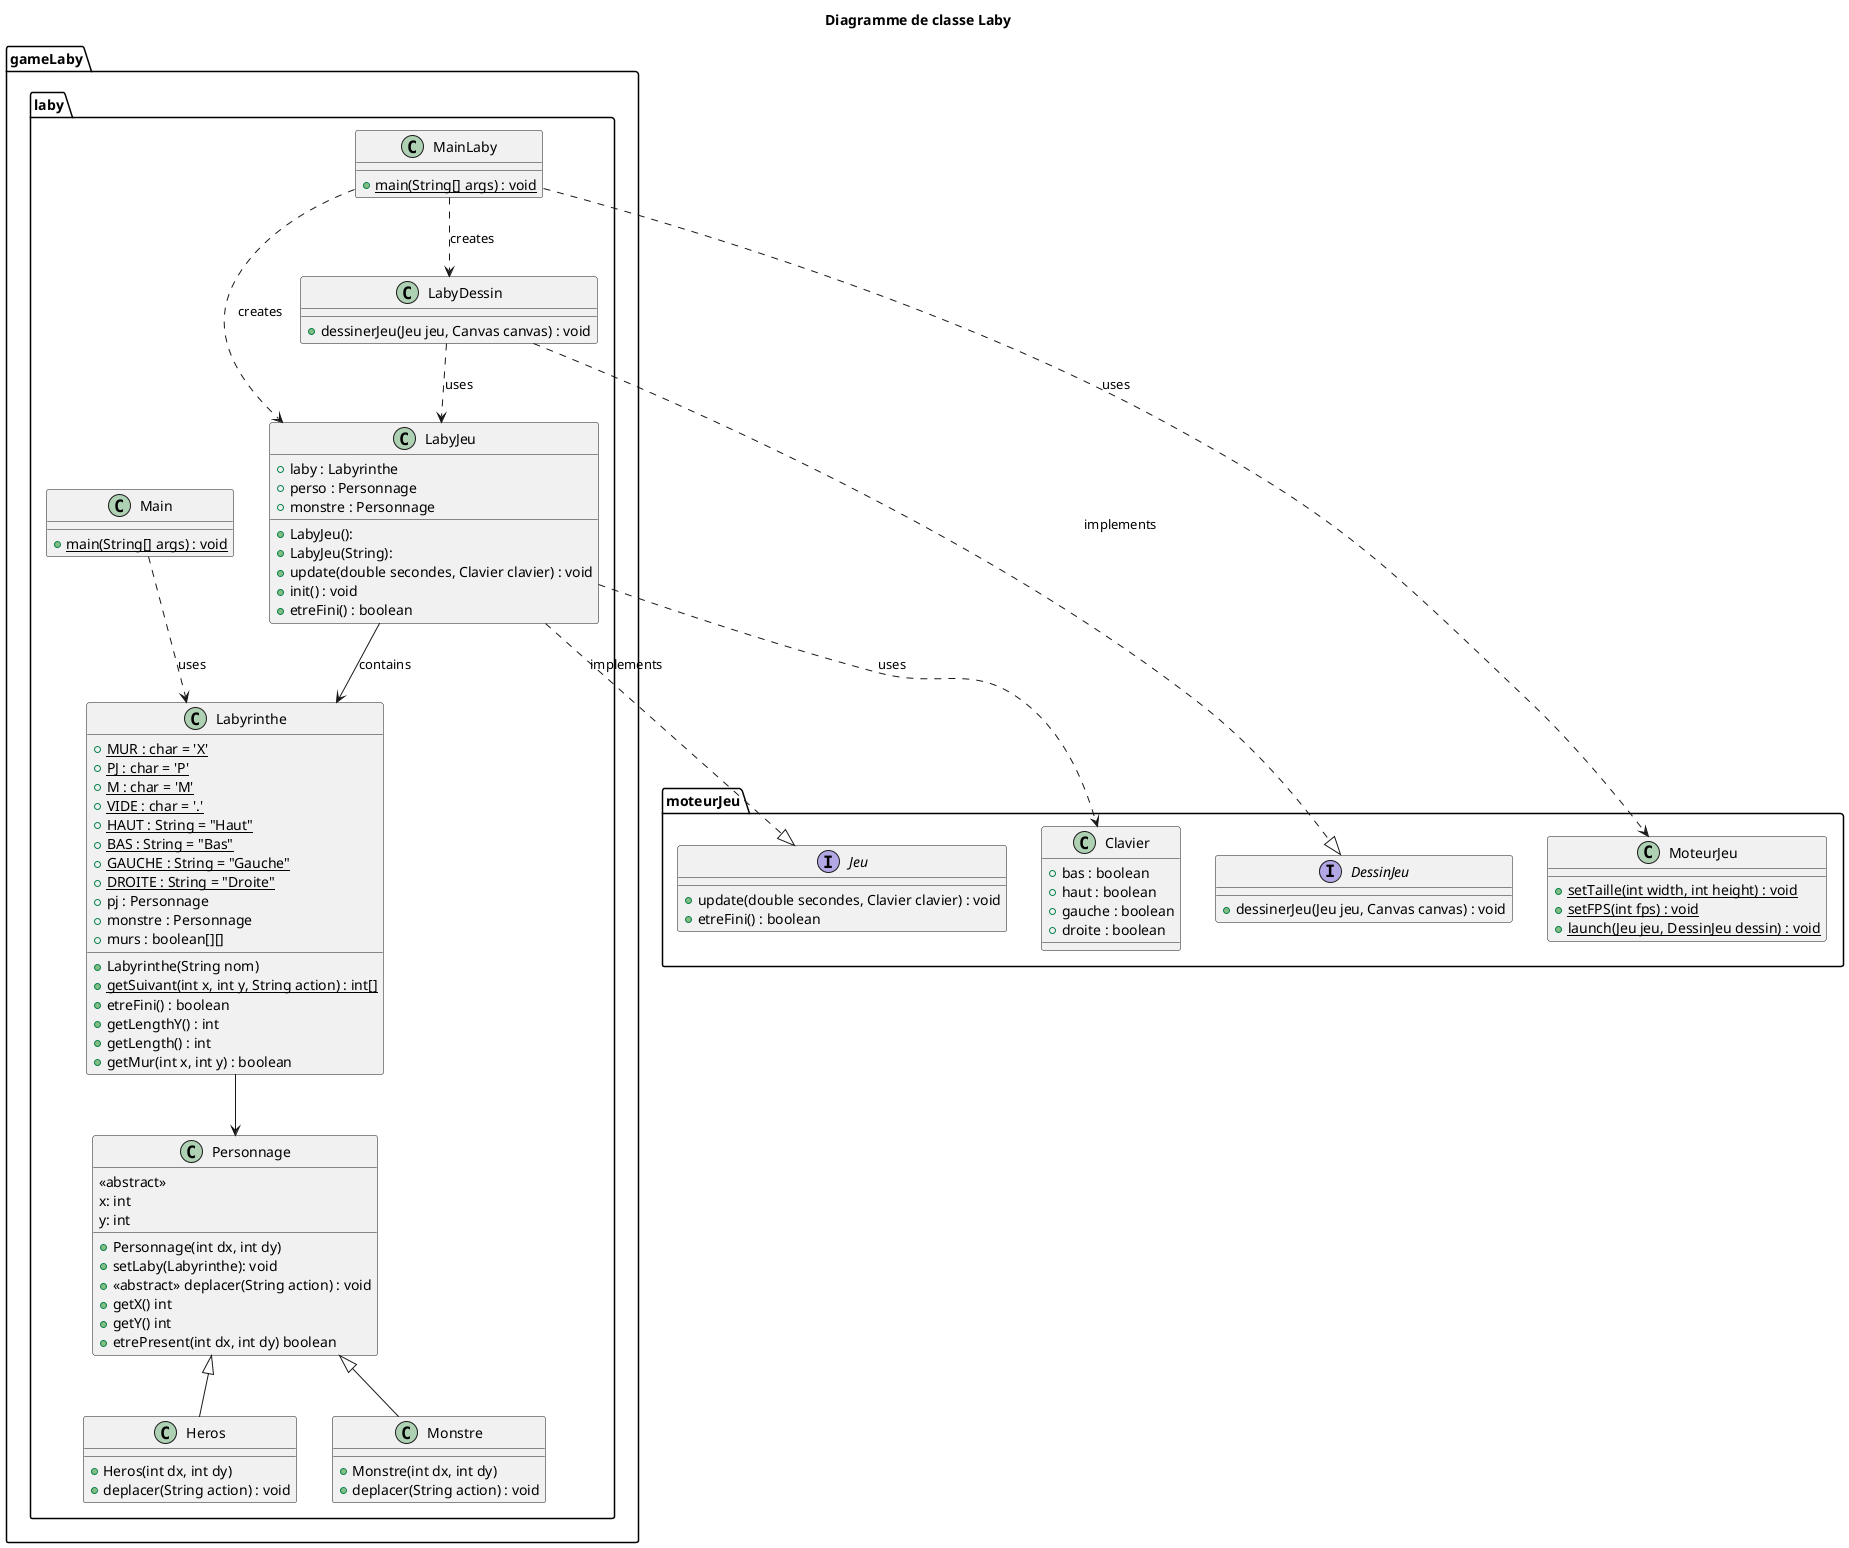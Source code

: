 @startuml

title Diagramme de classe Laby

package "gameLaby.laby" {

    class Main {
        +{static} main(String[] args) : void
    }

    class MainLaby {
        +{static} main(String[] args) : void
    }

    class LabyJeu {
        +laby : Labyrinthe
        +perso : Personnage
        +monstre : Personnage
        +LabyJeu():
        +LabyJeu(String):
        +update(double secondes, Clavier clavier) : void
        +init() : void
        +etreFini() : boolean
    }

    class LabyDessin {
        +dessinerJeu(Jeu jeu, Canvas canvas) : void
    }

    class Labyrinthe {
        +{static} MUR : char = 'X'
        +{static} PJ : char = 'P'
        +{static} M : char = 'M'
        +{static} VIDE : char = '.'
        +{static} HAUT : String = "Haut"
        +{static} BAS : String = "Bas"
        +{static} GAUCHE : String = "Gauche"
        +{static} DROITE : String = "Droite"
        +pj : Personnage
        +monstre : Personnage
        +murs : boolean[][]
        +Labyrinthe(String nom)
        +{static} getSuivant(int x, int y, String action) : int[]
        +etreFini() : boolean
        +getLengthY() : int
        +getLength() : int
        +getMur(int x, int y) : boolean
    }

        class Personnage {
            <<abstract>>
            x: int
            y: int
            +Personnage(int dx, int dy)
            +setLaby(Labyrinthe): void
            +<<abstract>> deplacer(String action) : void
            +getX() int
            +getY() int
            +etrePresent(int dx, int dy) boolean
        }


    class Heros {
        +Heros(int dx, int dy)
        +deplacer(String action) : void
    }

    class Monstre {
        +Monstre(int dx, int dy)
        +deplacer(String action) : void
    }

}

package "moteurJeu" {
    interface Jeu {
        +update(double secondes, Clavier clavier) : void
        +etreFini() : boolean
    }

    interface DessinJeu {
        +dessinerJeu(Jeu jeu, Canvas canvas) : void
    }

    class Clavier {
        +bas : boolean
        +haut : boolean
        +gauche : boolean
        +droite : boolean
    }

    class MoteurJeu {
        +{static} setTaille(int width, int height) : void
        +{static} setFPS(int fps) : void
        +{static} launch(Jeu jeu, DessinJeu dessin) : void
    }
}

' Relations
LabyJeu ..|> Jeu : implements
LabyDessin ..|> DessinJeu : implements

LabyJeu --> Labyrinthe : contains
Personnage <|-- Heros
Personnage <|-- Monstre
Labyrinthe --> Personnage


Main ..> Labyrinthe : uses
MainLaby ..> LabyJeu : creates
MainLaby ..> LabyDessin : creates
MainLaby ..> MoteurJeu : uses

LabyJeu ..> Clavier : uses
LabyDessin ..> LabyJeu : uses

@enduml